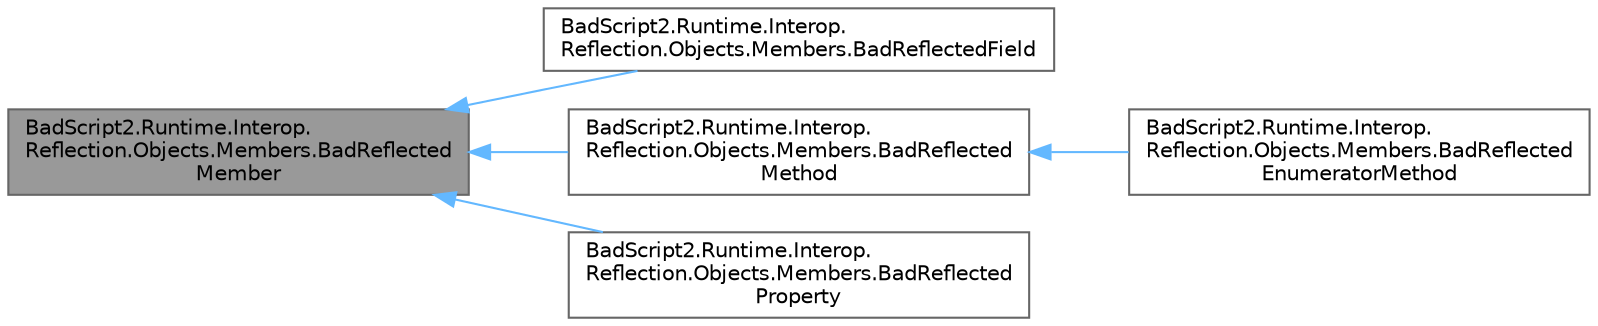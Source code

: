 digraph "BadScript2.Runtime.Interop.Reflection.Objects.Members.BadReflectedMember"
{
 // LATEX_PDF_SIZE
  bgcolor="transparent";
  edge [fontname=Helvetica,fontsize=10,labelfontname=Helvetica,labelfontsize=10];
  node [fontname=Helvetica,fontsize=10,shape=box,height=0.2,width=0.4];
  rankdir="LR";
  Node1 [id="Node000001",label="BadScript2.Runtime.Interop.\lReflection.Objects.Members.BadReflected\lMember",height=0.2,width=0.4,color="gray40", fillcolor="grey60", style="filled", fontcolor="black",tooltip=" "];
  Node1 -> Node2 [id="edge1_Node000001_Node000002",dir="back",color="steelblue1",style="solid",tooltip=" "];
  Node2 [id="Node000002",label="BadScript2.Runtime.Interop.\lReflection.Objects.Members.BadReflectedField",height=0.2,width=0.4,color="gray40", fillcolor="white", style="filled",URL="$class_bad_script2_1_1_runtime_1_1_interop_1_1_reflection_1_1_objects_1_1_members_1_1_bad_reflected_field.html",tooltip=" "];
  Node1 -> Node3 [id="edge2_Node000001_Node000003",dir="back",color="steelblue1",style="solid",tooltip=" "];
  Node3 [id="Node000003",label="BadScript2.Runtime.Interop.\lReflection.Objects.Members.BadReflected\lMethod",height=0.2,width=0.4,color="gray40", fillcolor="white", style="filled",URL="$class_bad_script2_1_1_runtime_1_1_interop_1_1_reflection_1_1_objects_1_1_members_1_1_bad_reflected_method.html",tooltip=" "];
  Node3 -> Node4 [id="edge3_Node000003_Node000004",dir="back",color="steelblue1",style="solid",tooltip=" "];
  Node4 [id="Node000004",label="BadScript2.Runtime.Interop.\lReflection.Objects.Members.BadReflected\lEnumeratorMethod",height=0.2,width=0.4,color="gray40", fillcolor="white", style="filled",URL="$class_bad_script2_1_1_runtime_1_1_interop_1_1_reflection_1_1_objects_1_1_members_1_1_bad_reflected_enumerator_method.html",tooltip=" "];
  Node1 -> Node5 [id="edge4_Node000001_Node000005",dir="back",color="steelblue1",style="solid",tooltip=" "];
  Node5 [id="Node000005",label="BadScript2.Runtime.Interop.\lReflection.Objects.Members.BadReflected\lProperty",height=0.2,width=0.4,color="gray40", fillcolor="white", style="filled",URL="$class_bad_script2_1_1_runtime_1_1_interop_1_1_reflection_1_1_objects_1_1_members_1_1_bad_reflected_property.html",tooltip=" "];
}
